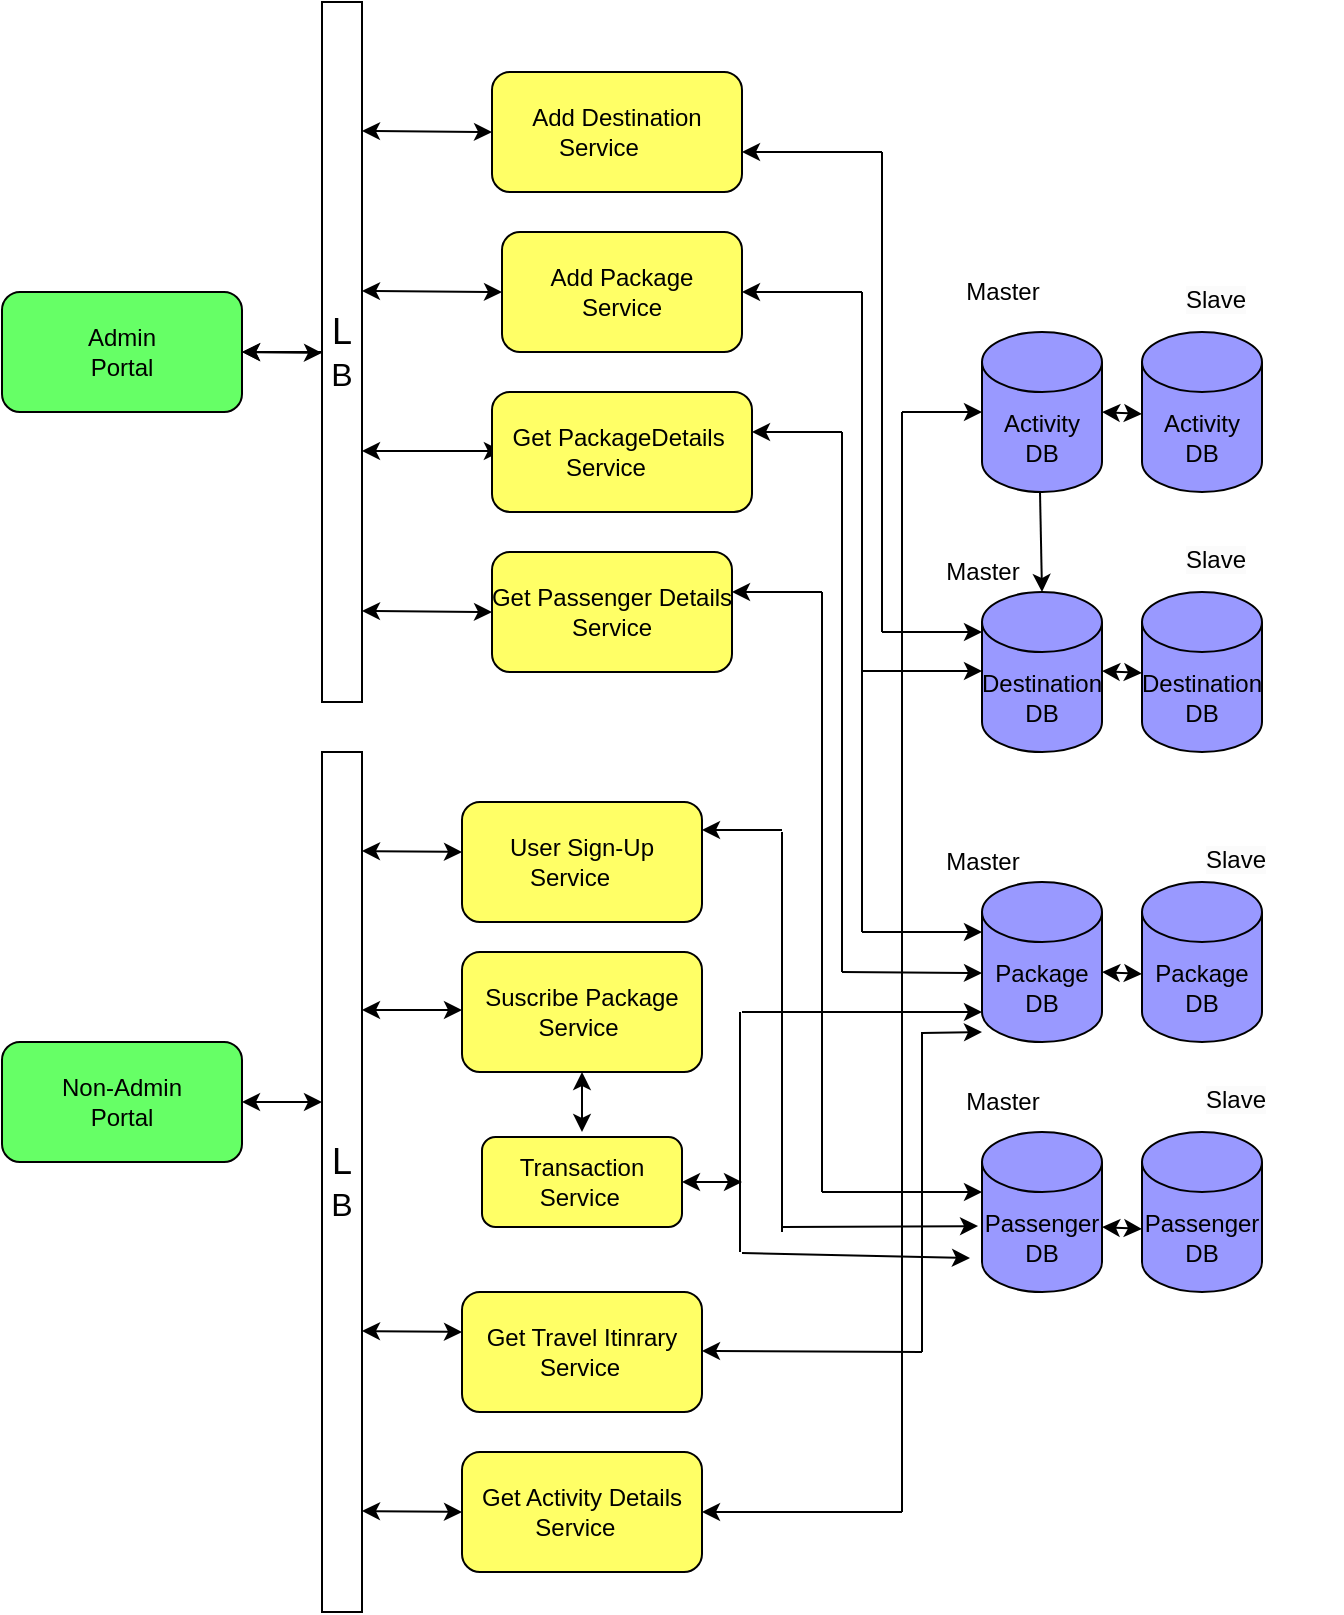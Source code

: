 <mxfile version="24.4.0" type="github">
  <diagram name="Page-1" id="AgpgGB2_6hFqSxo10yg7">
    <mxGraphModel dx="1600" dy="851" grid="1" gridSize="10" guides="1" tooltips="1" connect="1" arrows="1" fold="1" page="1" pageScale="1" pageWidth="827" pageHeight="1169" math="0" shadow="0">
      <root>
        <mxCell id="0" />
        <mxCell id="1" parent="0" />
        <mxCell id="MhSMTQKI3zfg1XLTXZSA-1" value="Admin&lt;div&gt;Portal&lt;/div&gt;" style="rounded=1;whiteSpace=wrap;html=1;fillColor=#66FF66;" vertex="1" parent="1">
          <mxGeometry x="30" y="150" width="120" height="60" as="geometry" />
        </mxCell>
        <mxCell id="MhSMTQKI3zfg1XLTXZSA-2" value="Non-Admin&lt;div&gt;Portal&lt;/div&gt;" style="rounded=1;whiteSpace=wrap;html=1;fillColor=#66FF66;" vertex="1" parent="1">
          <mxGeometry x="30" y="525" width="120" height="60" as="geometry" />
        </mxCell>
        <mxCell id="MhSMTQKI3zfg1XLTXZSA-7" value="" style="endArrow=classic;startArrow=classic;html=1;rounded=0;" edge="1" parent="1">
          <mxGeometry width="50" height="50" relative="1" as="geometry">
            <mxPoint x="150" y="180" as="sourcePoint" />
            <mxPoint x="190" y="180.5" as="targetPoint" />
          </mxGeometry>
        </mxCell>
        <mxCell id="MhSMTQKI3zfg1XLTXZSA-20" value="" style="edgeStyle=orthogonalEdgeStyle;rounded=0;orthogonalLoop=1;jettySize=auto;html=1;" edge="1" parent="1" source="MhSMTQKI3zfg1XLTXZSA-8" target="MhSMTQKI3zfg1XLTXZSA-1">
          <mxGeometry relative="1" as="geometry" />
        </mxCell>
        <mxCell id="MhSMTQKI3zfg1XLTXZSA-8" value="&lt;font style=&quot;font-size: 18px;&quot;&gt;L&lt;/font&gt;&lt;div&gt;&lt;font size=&quot;3&quot;&gt;B&lt;/font&gt;&lt;/div&gt;" style="rounded=0;whiteSpace=wrap;html=1;direction=south;" vertex="1" parent="1">
          <mxGeometry x="190" y="5" width="20" height="350" as="geometry" />
        </mxCell>
        <mxCell id="MhSMTQKI3zfg1XLTXZSA-9" value="" style="endArrow=classic;startArrow=classic;html=1;rounded=0;entryX=0;entryY=0.5;entryDx=0;entryDy=0;" edge="1" parent="1" target="MhSMTQKI3zfg1XLTXZSA-10">
          <mxGeometry width="50" height="50" relative="1" as="geometry">
            <mxPoint x="210" y="69.5" as="sourcePoint" />
            <mxPoint x="270" y="69.5" as="targetPoint" />
          </mxGeometry>
        </mxCell>
        <mxCell id="MhSMTQKI3zfg1XLTXZSA-10" value="&lt;div style=&quot;text-align: left;&quot;&gt;&lt;span style=&quot;text-wrap: nowrap;&quot;&gt;Add Destination&lt;/span&gt;&lt;/div&gt;&lt;div style=&quot;text-align: left;&quot;&gt;&lt;span style=&quot;text-wrap: nowrap;&quot;&gt;&amp;nbsp; &amp;nbsp; Service&lt;/span&gt;&lt;/div&gt;" style="rounded=1;whiteSpace=wrap;html=1;fillColor=#FFFF66;" vertex="1" parent="1">
          <mxGeometry x="275" y="40" width="125" height="60" as="geometry" />
        </mxCell>
        <mxCell id="MhSMTQKI3zfg1XLTXZSA-11" value="" style="endArrow=classic;startArrow=classic;html=1;rounded=0;entryX=0.038;entryY=0.492;entryDx=0;entryDy=0;entryPerimeter=0;" edge="1" parent="1" target="MhSMTQKI3zfg1XLTXZSA-14">
          <mxGeometry width="50" height="50" relative="1" as="geometry">
            <mxPoint x="210" y="229.5" as="sourcePoint" />
            <mxPoint x="270" y="229.5" as="targetPoint" />
          </mxGeometry>
        </mxCell>
        <mxCell id="MhSMTQKI3zfg1XLTXZSA-12" value="" style="endArrow=classic;startArrow=classic;html=1;rounded=0;entryX=0;entryY=0.5;entryDx=0;entryDy=0;" edge="1" parent="1" target="MhSMTQKI3zfg1XLTXZSA-13">
          <mxGeometry width="50" height="50" relative="1" as="geometry">
            <mxPoint x="210" y="149.5" as="sourcePoint" />
            <mxPoint x="270" y="149.5" as="targetPoint" />
          </mxGeometry>
        </mxCell>
        <mxCell id="MhSMTQKI3zfg1XLTXZSA-13" value="&lt;span style=&quot;text-wrap: nowrap; text-align: left;&quot;&gt;Add Package&lt;/span&gt;&lt;div&gt;&lt;span style=&quot;text-align: left; text-wrap: nowrap; background-color: initial;&quot;&gt;Service&lt;/span&gt;&lt;/div&gt;" style="rounded=1;whiteSpace=wrap;html=1;fillColor=#FFFF66;" vertex="1" parent="1">
          <mxGeometry x="280" y="120" width="120" height="60" as="geometry" />
        </mxCell>
        <mxCell id="MhSMTQKI3zfg1XLTXZSA-14" value="&lt;div style=&quot;text-align: left;&quot;&gt;&lt;span style=&quot;text-wrap: nowrap;&quot;&gt;Get Package&lt;/span&gt;&lt;span style=&quot;text-wrap: nowrap; background-color: initial;&quot;&gt;Details&amp;nbsp;&lt;/span&gt;&lt;/div&gt;&lt;div style=&quot;text-align: left;&quot;&gt;&lt;span style=&quot;text-wrap: nowrap; background-color: initial;&quot;&gt;&lt;span style=&quot;white-space: pre;&quot;&gt;&#x9;&lt;/span&gt;Service&lt;/span&gt;&lt;/div&gt;" style="rounded=1;whiteSpace=wrap;html=1;fillColor=#FFFF66;" vertex="1" parent="1">
          <mxGeometry x="275" y="200" width="130" height="60" as="geometry" />
        </mxCell>
        <mxCell id="MhSMTQKI3zfg1XLTXZSA-16" value="" style="endArrow=classic;startArrow=classic;html=1;rounded=0;entryX=0;entryY=0.5;entryDx=0;entryDy=0;" edge="1" parent="1" target="MhSMTQKI3zfg1XLTXZSA-17">
          <mxGeometry width="50" height="50" relative="1" as="geometry">
            <mxPoint x="210" y="309.5" as="sourcePoint" />
            <mxPoint x="270" y="309.5" as="targetPoint" />
          </mxGeometry>
        </mxCell>
        <mxCell id="MhSMTQKI3zfg1XLTXZSA-17" value="&lt;span style=&quot;text-align: left; text-wrap: nowrap;&quot;&gt;Get Passenger Details&lt;/span&gt;&lt;div&gt;&lt;span style=&quot;text-align: left; text-wrap: nowrap;&quot;&gt;Service&lt;/span&gt;&lt;/div&gt;" style="rounded=1;whiteSpace=wrap;html=1;fillColor=#FFFF66;" vertex="1" parent="1">
          <mxGeometry x="275" y="280" width="120" height="60" as="geometry" />
        </mxCell>
        <mxCell id="MhSMTQKI3zfg1XLTXZSA-19" value="&lt;font style=&quot;font-size: 18px;&quot;&gt;L&lt;/font&gt;&lt;div&gt;&lt;font size=&quot;3&quot;&gt;B&lt;/font&gt;&lt;/div&gt;" style="rounded=0;whiteSpace=wrap;html=1;direction=south;" vertex="1" parent="1">
          <mxGeometry x="190" y="380" width="20" height="430" as="geometry" />
        </mxCell>
        <mxCell id="MhSMTQKI3zfg1XLTXZSA-25" value="" style="endArrow=classic;startArrow=classic;html=1;rounded=0;exitX=1;exitY=0.5;exitDx=0;exitDy=0;" edge="1" parent="1" source="MhSMTQKI3zfg1XLTXZSA-2">
          <mxGeometry width="50" height="50" relative="1" as="geometry">
            <mxPoint x="160" y="554.5" as="sourcePoint" />
            <mxPoint x="190" y="555" as="targetPoint" />
          </mxGeometry>
        </mxCell>
        <mxCell id="MhSMTQKI3zfg1XLTXZSA-28" value="&lt;div style=&quot;text-align: left;&quot;&gt;&lt;div&gt;&lt;span style=&quot;text-wrap: nowrap;&quot;&gt;Get Travel Itinrary&lt;/span&gt;&lt;/div&gt;&lt;div&gt;&lt;span style=&quot;text-wrap: nowrap;&quot;&gt;&lt;span style=&quot;white-space-collapse: preserve;&quot;&gt;&#x9;&lt;/span&gt;Service&lt;/span&gt;&lt;/div&gt;&lt;/div&gt;" style="rounded=1;whiteSpace=wrap;html=1;fillColor=#FFFF66;" vertex="1" parent="1">
          <mxGeometry x="260" y="650" width="120" height="60" as="geometry" />
        </mxCell>
        <mxCell id="MhSMTQKI3zfg1XLTXZSA-29" value="&lt;div style=&quot;text-align: left;&quot;&gt;&lt;span style=&quot;text-wrap: nowrap;&quot;&gt;Suscribe Package&lt;/span&gt;&lt;/div&gt;&lt;div style=&quot;text-align: left;&quot;&gt;&lt;span style=&quot;text-wrap: nowrap;&quot;&gt;&lt;span style=&quot;white-space: pre;&quot;&gt;&#x9;&lt;/span&gt;Service&lt;br&gt;&lt;/span&gt;&lt;/div&gt;" style="rounded=1;whiteSpace=wrap;html=1;fillColor=#FFFF66;" vertex="1" parent="1">
          <mxGeometry x="260" y="480" width="120" height="60" as="geometry" />
        </mxCell>
        <mxCell id="MhSMTQKI3zfg1XLTXZSA-30" value="&lt;div style=&quot;text-align: left;&quot;&gt;&lt;span style=&quot;text-wrap: nowrap;&quot;&gt;User Sign-Up&lt;/span&gt;&lt;/div&gt;&lt;div style=&quot;text-align: left;&quot;&gt;&lt;span style=&quot;text-wrap: nowrap;&quot;&gt;&amp;nbsp; &amp;nbsp;Service&lt;br&gt;&lt;/span&gt;&lt;/div&gt;" style="rounded=1;whiteSpace=wrap;html=1;fillColor=#FFFF66;" vertex="1" parent="1">
          <mxGeometry x="260" y="405" width="120" height="60" as="geometry" />
        </mxCell>
        <mxCell id="MhSMTQKI3zfg1XLTXZSA-31" value="" style="endArrow=classic;startArrow=classic;html=1;rounded=0;" edge="1" parent="1">
          <mxGeometry width="50" height="50" relative="1" as="geometry">
            <mxPoint x="210" y="429.5" as="sourcePoint" />
            <mxPoint x="260" y="430" as="targetPoint" />
          </mxGeometry>
        </mxCell>
        <mxCell id="MhSMTQKI3zfg1XLTXZSA-33" value="" style="endArrow=classic;startArrow=classic;html=1;rounded=0;exitX=0.3;exitY=0;exitDx=0;exitDy=0;exitPerimeter=0;" edge="1" parent="1" source="MhSMTQKI3zfg1XLTXZSA-19">
          <mxGeometry width="50" height="50" relative="1" as="geometry">
            <mxPoint x="210" y="529.5" as="sourcePoint" />
            <mxPoint x="260" y="509" as="targetPoint" />
          </mxGeometry>
        </mxCell>
        <mxCell id="MhSMTQKI3zfg1XLTXZSA-34" value="" style="endArrow=classic;startArrow=classic;html=1;rounded=0;entryX=0;entryY=0.5;entryDx=0;entryDy=0;" edge="1" parent="1" target="MhSMTQKI3zfg1XLTXZSA-37">
          <mxGeometry width="50" height="50" relative="1" as="geometry">
            <mxPoint x="210" y="759.5" as="sourcePoint" />
            <mxPoint x="280" y="760" as="targetPoint" />
          </mxGeometry>
        </mxCell>
        <mxCell id="MhSMTQKI3zfg1XLTXZSA-37" value="&lt;div style=&quot;text-align: left;&quot;&gt;&lt;div&gt;&lt;span style=&quot;text-wrap: nowrap;&quot;&gt;Get Activity Details&lt;/span&gt;&lt;/div&gt;&lt;div&gt;&lt;span style=&quot;text-wrap: nowrap;&quot;&gt;&lt;span style=&quot;white-space: pre;&quot;&gt;&#x9;&lt;/span&gt;Service&lt;br&gt;&lt;/span&gt;&lt;/div&gt;&lt;/div&gt;" style="rounded=1;whiteSpace=wrap;html=1;fillColor=#FFFF66;" vertex="1" parent="1">
          <mxGeometry x="260" y="730" width="120" height="60" as="geometry" />
        </mxCell>
        <mxCell id="MhSMTQKI3zfg1XLTXZSA-38" value="" style="endArrow=classic;startArrow=classic;html=1;rounded=0;" edge="1" parent="1">
          <mxGeometry width="50" height="50" relative="1" as="geometry">
            <mxPoint x="210" y="669.5" as="sourcePoint" />
            <mxPoint x="260" y="670" as="targetPoint" />
          </mxGeometry>
        </mxCell>
        <mxCell id="MhSMTQKI3zfg1XLTXZSA-39" value="&lt;div style=&quot;text-align: left;&quot;&gt;&lt;div&gt;&lt;span style=&quot;text-wrap: nowrap;&quot;&gt;Transaction&lt;/span&gt;&lt;/div&gt;&lt;div&gt;&lt;span style=&quot;text-wrap: nowrap;&quot;&gt;&amp;nbsp; &amp;nbsp;Service&lt;br&gt;&lt;/span&gt;&lt;/div&gt;&lt;/div&gt;" style="rounded=1;whiteSpace=wrap;html=1;fillColor=#FFFF66;" vertex="1" parent="1">
          <mxGeometry x="270" y="572.5" width="100" height="45" as="geometry" />
        </mxCell>
        <mxCell id="MhSMTQKI3zfg1XLTXZSA-40" value="" style="endArrow=classic;startArrow=classic;html=1;rounded=0;entryX=0.5;entryY=1;entryDx=0;entryDy=0;" edge="1" parent="1" target="MhSMTQKI3zfg1XLTXZSA-29">
          <mxGeometry width="50" height="50" relative="1" as="geometry">
            <mxPoint x="320" y="570" as="sourcePoint" />
            <mxPoint x="390" y="555" as="targetPoint" />
          </mxGeometry>
        </mxCell>
        <mxCell id="MhSMTQKI3zfg1XLTXZSA-42" value="Activity&lt;div&gt;DB&lt;/div&gt;" style="shape=cylinder3;whiteSpace=wrap;html=1;boundedLbl=1;backgroundOutline=1;size=15;fillColor=#9999FF;" vertex="1" parent="1">
          <mxGeometry x="520" y="170" width="60" height="80" as="geometry" />
        </mxCell>
        <mxCell id="MhSMTQKI3zfg1XLTXZSA-43" value="Activity&lt;div&gt;DB&lt;/div&gt;" style="shape=cylinder3;whiteSpace=wrap;html=1;boundedLbl=1;backgroundOutline=1;size=15;fillColor=#9999FF;" vertex="1" parent="1">
          <mxGeometry x="600" y="170" width="60" height="80" as="geometry" />
        </mxCell>
        <mxCell id="MhSMTQKI3zfg1XLTXZSA-44" value="Master" style="text;html=1;align=center;verticalAlign=middle;resizable=0;points=[];autosize=1;strokeColor=none;fillColor=none;" vertex="1" parent="1">
          <mxGeometry x="500" y="135" width="60" height="30" as="geometry" />
        </mxCell>
        <mxCell id="MhSMTQKI3zfg1XLTXZSA-45" value="&lt;span style=&quot;color: rgb(0, 0, 0); font-family: Helvetica; font-size: 12px; font-style: normal; font-variant-ligatures: normal; font-variant-caps: normal; font-weight: 400; letter-spacing: normal; orphans: 2; text-align: center; text-indent: 0px; text-transform: none; widows: 2; word-spacing: 0px; -webkit-text-stroke-width: 0px; white-space: nowrap; background-color: rgb(251, 251, 251); text-decoration-thickness: initial; text-decoration-style: initial; text-decoration-color: initial; display: inline !important; float: none;&quot;&gt;Slave&lt;/span&gt;" style="text;whiteSpace=wrap;html=1;" vertex="1" parent="1">
          <mxGeometry x="620" y="140" width="70" height="40" as="geometry" />
        </mxCell>
        <mxCell id="MhSMTQKI3zfg1XLTXZSA-46" value="Destination&lt;div&gt;DB&lt;/div&gt;" style="shape=cylinder3;whiteSpace=wrap;html=1;boundedLbl=1;backgroundOutline=1;size=15;fillColor=#9999FF;" vertex="1" parent="1">
          <mxGeometry x="520" y="300" width="60" height="80" as="geometry" />
        </mxCell>
        <mxCell id="MhSMTQKI3zfg1XLTXZSA-47" value="&lt;div&gt;Destination&lt;/div&gt;&lt;div&gt;DB&lt;/div&gt;" style="shape=cylinder3;whiteSpace=wrap;html=1;boundedLbl=1;backgroundOutline=1;size=15;fillColor=#9999FF;" vertex="1" parent="1">
          <mxGeometry x="600" y="300" width="60" height="80" as="geometry" />
        </mxCell>
        <mxCell id="MhSMTQKI3zfg1XLTXZSA-48" value="" style="endArrow=classic;startArrow=classic;html=1;rounded=0;" edge="1" parent="1">
          <mxGeometry width="50" height="50" relative="1" as="geometry">
            <mxPoint x="580" y="210" as="sourcePoint" />
            <mxPoint x="600" y="211" as="targetPoint" />
          </mxGeometry>
        </mxCell>
        <mxCell id="MhSMTQKI3zfg1XLTXZSA-49" value="" style="endArrow=classic;startArrow=classic;html=1;rounded=0;" edge="1" parent="1">
          <mxGeometry width="50" height="50" relative="1" as="geometry">
            <mxPoint x="580" y="339.5" as="sourcePoint" />
            <mxPoint x="600" y="340.5" as="targetPoint" />
          </mxGeometry>
        </mxCell>
        <mxCell id="MhSMTQKI3zfg1XLTXZSA-51" value="Master" style="text;html=1;align=center;verticalAlign=middle;resizable=0;points=[];autosize=1;strokeColor=none;fillColor=none;" vertex="1" parent="1">
          <mxGeometry x="490" y="275" width="60" height="30" as="geometry" />
        </mxCell>
        <mxCell id="MhSMTQKI3zfg1XLTXZSA-52" value="&lt;span style=&quot;color: rgb(0, 0, 0); font-family: Helvetica; font-size: 12px; font-style: normal; font-variant-ligatures: normal; font-variant-caps: normal; font-weight: 400; letter-spacing: normal; orphans: 2; text-align: center; text-indent: 0px; text-transform: none; widows: 2; word-spacing: 0px; -webkit-text-stroke-width: 0px; white-space: nowrap; background-color: rgb(251, 251, 251); text-decoration-thickness: initial; text-decoration-style: initial; text-decoration-color: initial; display: inline !important; float: none;&quot;&gt;Slave&lt;/span&gt;" style="text;whiteSpace=wrap;html=1;" vertex="1" parent="1">
          <mxGeometry x="620" y="270" width="70" height="40" as="geometry" />
        </mxCell>
        <mxCell id="MhSMTQKI3zfg1XLTXZSA-53" value="Package&lt;div&gt;DB&lt;/div&gt;" style="shape=cylinder3;whiteSpace=wrap;html=1;boundedLbl=1;backgroundOutline=1;size=15;fillColor=#9999FF;" vertex="1" parent="1">
          <mxGeometry x="520" y="445" width="60" height="80" as="geometry" />
        </mxCell>
        <mxCell id="MhSMTQKI3zfg1XLTXZSA-54" value="Package&lt;div&gt;DB&lt;/div&gt;" style="shape=cylinder3;whiteSpace=wrap;html=1;boundedLbl=1;backgroundOutline=1;size=15;fillColor=#9999FF;" vertex="1" parent="1">
          <mxGeometry x="600" y="445" width="60" height="80" as="geometry" />
        </mxCell>
        <mxCell id="MhSMTQKI3zfg1XLTXZSA-55" value="Passenger&lt;div&gt;DB&lt;/div&gt;" style="shape=cylinder3;whiteSpace=wrap;html=1;boundedLbl=1;backgroundOutline=1;size=15;fillColor=#9999FF;" vertex="1" parent="1">
          <mxGeometry x="520" y="570" width="60" height="80" as="geometry" />
        </mxCell>
        <mxCell id="MhSMTQKI3zfg1XLTXZSA-56" value="Passenger&lt;div&gt;DB&lt;/div&gt;" style="shape=cylinder3;whiteSpace=wrap;html=1;boundedLbl=1;backgroundOutline=1;size=15;fillColor=#9999FF;" vertex="1" parent="1">
          <mxGeometry x="600" y="570" width="60" height="80" as="geometry" />
        </mxCell>
        <mxCell id="MhSMTQKI3zfg1XLTXZSA-57" value="" style="endArrow=classic;startArrow=classic;html=1;rounded=0;" edge="1" parent="1">
          <mxGeometry width="50" height="50" relative="1" as="geometry">
            <mxPoint x="580" y="490" as="sourcePoint" />
            <mxPoint x="600" y="491" as="targetPoint" />
          </mxGeometry>
        </mxCell>
        <mxCell id="MhSMTQKI3zfg1XLTXZSA-59" value="" style="endArrow=classic;startArrow=classic;html=1;rounded=0;" edge="1" parent="1">
          <mxGeometry width="50" height="50" relative="1" as="geometry">
            <mxPoint x="580" y="617.5" as="sourcePoint" />
            <mxPoint x="600" y="618.5" as="targetPoint" />
          </mxGeometry>
        </mxCell>
        <mxCell id="MhSMTQKI3zfg1XLTXZSA-62" value="Master" style="text;html=1;align=center;verticalAlign=middle;resizable=0;points=[];autosize=1;strokeColor=none;fillColor=none;" vertex="1" parent="1">
          <mxGeometry x="490" y="420" width="60" height="30" as="geometry" />
        </mxCell>
        <mxCell id="MhSMTQKI3zfg1XLTXZSA-63" value="Master" style="text;html=1;align=center;verticalAlign=middle;resizable=0;points=[];autosize=1;strokeColor=none;fillColor=none;" vertex="1" parent="1">
          <mxGeometry x="500" y="540" width="60" height="30" as="geometry" />
        </mxCell>
        <mxCell id="MhSMTQKI3zfg1XLTXZSA-64" value="&lt;span style=&quot;color: rgb(0, 0, 0); font-family: Helvetica; font-size: 12px; font-style: normal; font-variant-ligatures: normal; font-variant-caps: normal; font-weight: 400; letter-spacing: normal; orphans: 2; text-align: center; text-indent: 0px; text-transform: none; widows: 2; word-spacing: 0px; -webkit-text-stroke-width: 0px; white-space: nowrap; background-color: rgb(251, 251, 251); text-decoration-thickness: initial; text-decoration-style: initial; text-decoration-color: initial; display: inline !important; float: none;&quot;&gt;Slave&lt;/span&gt;" style="text;whiteSpace=wrap;html=1;" vertex="1" parent="1">
          <mxGeometry x="630" y="540" width="70" height="40" as="geometry" />
        </mxCell>
        <mxCell id="MhSMTQKI3zfg1XLTXZSA-65" value="&lt;span style=&quot;color: rgb(0, 0, 0); font-family: Helvetica; font-size: 12px; font-style: normal; font-variant-ligatures: normal; font-variant-caps: normal; font-weight: 400; letter-spacing: normal; orphans: 2; text-align: center; text-indent: 0px; text-transform: none; widows: 2; word-spacing: 0px; -webkit-text-stroke-width: 0px; white-space: nowrap; background-color: rgb(251, 251, 251); text-decoration-thickness: initial; text-decoration-style: initial; text-decoration-color: initial; display: inline !important; float: none;&quot;&gt;Slave&lt;/span&gt;" style="text;whiteSpace=wrap;html=1;" vertex="1" parent="1">
          <mxGeometry x="630" y="420" width="70" height="40" as="geometry" />
        </mxCell>
        <mxCell id="MhSMTQKI3zfg1XLTXZSA-71" value="" style="endArrow=none;html=1;rounded=0;" edge="1" parent="1">
          <mxGeometry width="50" height="50" relative="1" as="geometry">
            <mxPoint x="470" y="320" as="sourcePoint" />
            <mxPoint x="470" y="80" as="targetPoint" />
          </mxGeometry>
        </mxCell>
        <mxCell id="MhSMTQKI3zfg1XLTXZSA-73" value="" style="endArrow=classic;html=1;rounded=0;" edge="1" parent="1">
          <mxGeometry width="50" height="50" relative="1" as="geometry">
            <mxPoint x="470" y="80" as="sourcePoint" />
            <mxPoint x="400" y="80" as="targetPoint" />
          </mxGeometry>
        </mxCell>
        <mxCell id="MhSMTQKI3zfg1XLTXZSA-76" value="" style="endArrow=classic;html=1;rounded=0;" edge="1" parent="1">
          <mxGeometry width="50" height="50" relative="1" as="geometry">
            <mxPoint x="480" y="210" as="sourcePoint" />
            <mxPoint x="520" y="210" as="targetPoint" />
          </mxGeometry>
        </mxCell>
        <mxCell id="MhSMTQKI3zfg1XLTXZSA-77" value="" style="endArrow=classic;html=1;rounded=0;" edge="1" parent="1">
          <mxGeometry width="50" height="50" relative="1" as="geometry">
            <mxPoint x="470" y="320" as="sourcePoint" />
            <mxPoint x="520" y="320" as="targetPoint" />
          </mxGeometry>
        </mxCell>
        <mxCell id="MhSMTQKI3zfg1XLTXZSA-78" value="" style="endArrow=classic;html=1;rounded=0;" edge="1" parent="1">
          <mxGeometry width="50" height="50" relative="1" as="geometry">
            <mxPoint x="460" y="339.5" as="sourcePoint" />
            <mxPoint x="520" y="339.5" as="targetPoint" />
          </mxGeometry>
        </mxCell>
        <mxCell id="MhSMTQKI3zfg1XLTXZSA-82" value="" style="endArrow=classic;html=1;rounded=0;" edge="1" parent="1">
          <mxGeometry width="50" height="50" relative="1" as="geometry">
            <mxPoint x="549" y="250" as="sourcePoint" />
            <mxPoint x="550" y="300" as="targetPoint" />
          </mxGeometry>
        </mxCell>
        <mxCell id="MhSMTQKI3zfg1XLTXZSA-83" value="" style="endArrow=classic;html=1;rounded=0;" edge="1" parent="1">
          <mxGeometry width="50" height="50" relative="1" as="geometry">
            <mxPoint x="460" y="150" as="sourcePoint" />
            <mxPoint x="400" y="150" as="targetPoint" />
          </mxGeometry>
        </mxCell>
        <mxCell id="MhSMTQKI3zfg1XLTXZSA-84" value="" style="endArrow=none;html=1;rounded=0;" edge="1" parent="1">
          <mxGeometry width="50" height="50" relative="1" as="geometry">
            <mxPoint x="460" y="470" as="sourcePoint" />
            <mxPoint x="460" y="150" as="targetPoint" />
          </mxGeometry>
        </mxCell>
        <mxCell id="MhSMTQKI3zfg1XLTXZSA-85" value="" style="endArrow=classic;html=1;rounded=0;" edge="1" parent="1">
          <mxGeometry width="50" height="50" relative="1" as="geometry">
            <mxPoint x="460" y="470" as="sourcePoint" />
            <mxPoint x="520" y="470" as="targetPoint" />
          </mxGeometry>
        </mxCell>
        <mxCell id="MhSMTQKI3zfg1XLTXZSA-86" value="" style="endArrow=none;html=1;rounded=0;" edge="1" parent="1">
          <mxGeometry width="50" height="50" relative="1" as="geometry">
            <mxPoint x="450" y="490" as="sourcePoint" />
            <mxPoint x="450" y="220" as="targetPoint" />
          </mxGeometry>
        </mxCell>
        <mxCell id="MhSMTQKI3zfg1XLTXZSA-87" value="" style="endArrow=classic;html=1;rounded=0;" edge="1" parent="1">
          <mxGeometry width="50" height="50" relative="1" as="geometry">
            <mxPoint x="450" y="220" as="sourcePoint" />
            <mxPoint x="405" y="220" as="targetPoint" />
          </mxGeometry>
        </mxCell>
        <mxCell id="MhSMTQKI3zfg1XLTXZSA-88" value="" style="endArrow=classic;html=1;rounded=0;entryX=0;entryY=0.5;entryDx=0;entryDy=0;entryPerimeter=0;" edge="1" parent="1">
          <mxGeometry width="50" height="50" relative="1" as="geometry">
            <mxPoint x="450" y="490" as="sourcePoint" />
            <mxPoint x="520" y="490.5" as="targetPoint" />
          </mxGeometry>
        </mxCell>
        <mxCell id="MhSMTQKI3zfg1XLTXZSA-89" value="" style="endArrow=none;html=1;rounded=0;" edge="1" parent="1">
          <mxGeometry width="50" height="50" relative="1" as="geometry">
            <mxPoint x="440" y="600" as="sourcePoint" />
            <mxPoint x="440" y="300" as="targetPoint" />
          </mxGeometry>
        </mxCell>
        <mxCell id="MhSMTQKI3zfg1XLTXZSA-90" value="" style="endArrow=classic;html=1;rounded=0;" edge="1" parent="1">
          <mxGeometry width="50" height="50" relative="1" as="geometry">
            <mxPoint x="440" y="300" as="sourcePoint" />
            <mxPoint x="395" y="300" as="targetPoint" />
          </mxGeometry>
        </mxCell>
        <mxCell id="MhSMTQKI3zfg1XLTXZSA-92" value="" style="endArrow=classic;html=1;rounded=0;" edge="1" parent="1">
          <mxGeometry width="50" height="50" relative="1" as="geometry">
            <mxPoint x="440" y="600" as="sourcePoint" />
            <mxPoint x="520" y="600" as="targetPoint" />
          </mxGeometry>
        </mxCell>
        <mxCell id="MhSMTQKI3zfg1XLTXZSA-93" value="" style="endArrow=none;html=1;rounded=0;" edge="1" parent="1">
          <mxGeometry width="50" height="50" relative="1" as="geometry">
            <mxPoint x="420" y="620" as="sourcePoint" />
            <mxPoint x="420" y="420" as="targetPoint" />
          </mxGeometry>
        </mxCell>
        <mxCell id="MhSMTQKI3zfg1XLTXZSA-94" value="" style="endArrow=classic;html=1;rounded=0;" edge="1" parent="1">
          <mxGeometry width="50" height="50" relative="1" as="geometry">
            <mxPoint x="420" y="419" as="sourcePoint" />
            <mxPoint x="380" y="419" as="targetPoint" />
          </mxGeometry>
        </mxCell>
        <mxCell id="MhSMTQKI3zfg1XLTXZSA-96" value="" style="endArrow=classic;html=1;rounded=0;entryX=-0.033;entryY=0.588;entryDx=0;entryDy=0;entryPerimeter=0;" edge="1" parent="1" target="MhSMTQKI3zfg1XLTXZSA-55">
          <mxGeometry width="50" height="50" relative="1" as="geometry">
            <mxPoint x="420" y="617.5" as="sourcePoint" />
            <mxPoint x="500" y="617.5" as="targetPoint" />
          </mxGeometry>
        </mxCell>
        <mxCell id="MhSMTQKI3zfg1XLTXZSA-97" value="" style="endArrow=none;html=1;rounded=0;" edge="1" parent="1">
          <mxGeometry width="50" height="50" relative="1" as="geometry">
            <mxPoint x="490" y="680" as="sourcePoint" />
            <mxPoint x="490" y="520" as="targetPoint" />
          </mxGeometry>
        </mxCell>
        <mxCell id="MhSMTQKI3zfg1XLTXZSA-100" value="" style="endArrow=classic;html=1;rounded=0;" edge="1" parent="1">
          <mxGeometry width="50" height="50" relative="1" as="geometry">
            <mxPoint x="490" y="520.5" as="sourcePoint" />
            <mxPoint x="520" y="520" as="targetPoint" />
          </mxGeometry>
        </mxCell>
        <mxCell id="MhSMTQKI3zfg1XLTXZSA-102" value="" style="endArrow=classic;html=1;rounded=0;" edge="1" parent="1">
          <mxGeometry width="50" height="50" relative="1" as="geometry">
            <mxPoint x="490" y="680" as="sourcePoint" />
            <mxPoint x="380" y="679.5" as="targetPoint" />
          </mxGeometry>
        </mxCell>
        <mxCell id="MhSMTQKI3zfg1XLTXZSA-103" value="" style="endArrow=none;html=1;rounded=0;" edge="1" parent="1">
          <mxGeometry width="50" height="50" relative="1" as="geometry">
            <mxPoint x="399" y="630" as="sourcePoint" />
            <mxPoint x="399" y="510" as="targetPoint" />
          </mxGeometry>
        </mxCell>
        <mxCell id="MhSMTQKI3zfg1XLTXZSA-104" value="" style="endArrow=classic;html=1;rounded=0;entryX=0;entryY=1;entryDx=0;entryDy=-15;entryPerimeter=0;" edge="1" parent="1" target="MhSMTQKI3zfg1XLTXZSA-53">
          <mxGeometry width="50" height="50" relative="1" as="geometry">
            <mxPoint x="400" y="510" as="sourcePoint" />
            <mxPoint x="530" y="500.5" as="targetPoint" />
          </mxGeometry>
        </mxCell>
        <mxCell id="MhSMTQKI3zfg1XLTXZSA-105" value="" style="endArrow=classic;html=1;rounded=0;entryX=-0.1;entryY=0.788;entryDx=0;entryDy=0;entryPerimeter=0;" edge="1" parent="1" target="MhSMTQKI3zfg1XLTXZSA-55">
          <mxGeometry width="50" height="50" relative="1" as="geometry">
            <mxPoint x="400" y="630.5" as="sourcePoint" />
            <mxPoint x="498" y="630" as="targetPoint" />
          </mxGeometry>
        </mxCell>
        <mxCell id="MhSMTQKI3zfg1XLTXZSA-106" value="" style="endArrow=classic;startArrow=classic;html=1;rounded=0;exitX=1;exitY=0.5;exitDx=0;exitDy=0;" edge="1" parent="1" source="MhSMTQKI3zfg1XLTXZSA-39">
          <mxGeometry width="50" height="50" relative="1" as="geometry">
            <mxPoint x="380" y="595" as="sourcePoint" />
            <mxPoint x="400" y="595" as="targetPoint" />
          </mxGeometry>
        </mxCell>
        <mxCell id="MhSMTQKI3zfg1XLTXZSA-108" value="" style="endArrow=classic;html=1;rounded=0;" edge="1" parent="1">
          <mxGeometry width="50" height="50" relative="1" as="geometry">
            <mxPoint x="480" y="760" as="sourcePoint" />
            <mxPoint x="380" y="760" as="targetPoint" />
          </mxGeometry>
        </mxCell>
        <mxCell id="MhSMTQKI3zfg1XLTXZSA-109" value="" style="endArrow=none;html=1;rounded=0;" edge="1" parent="1">
          <mxGeometry width="50" height="50" relative="1" as="geometry">
            <mxPoint x="480" y="760" as="sourcePoint" />
            <mxPoint x="480" y="210" as="targetPoint" />
          </mxGeometry>
        </mxCell>
      </root>
    </mxGraphModel>
  </diagram>
</mxfile>
